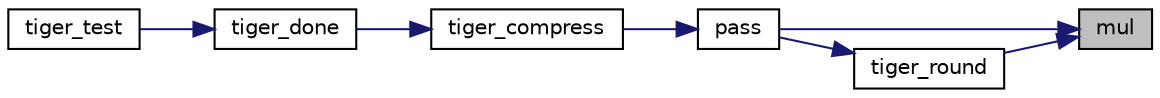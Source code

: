 digraph "mul"
{
 // LATEX_PDF_SIZE
  edge [fontname="Helvetica",fontsize="10",labelfontname="Helvetica",labelfontsize="10"];
  node [fontname="Helvetica",fontsize="10",shape=record];
  rankdir="RL";
  Node102 [label="mul",height=0.2,width=0.4,color="black", fillcolor="grey75", style="filled", fontcolor="black",tooltip=" "];
  Node102 -> Node103 [dir="back",color="midnightblue",fontsize="10",style="solid",fontname="Helvetica"];
  Node103 [label="pass",height=0.2,width=0.4,color="black", fillcolor="white", style="filled",URL="$tiger_8c.html#ab74ad5f4fbf4c27a861ac02a2a674dfb",tooltip=" "];
  Node103 -> Node104 [dir="back",color="midnightblue",fontsize="10",style="solid",fontname="Helvetica"];
  Node104 [label="tiger_compress",height=0.2,width=0.4,color="black", fillcolor="white", style="filled",URL="$tiger_8c.html#a72d428871e09b73599cbb6a5df320cbf",tooltip=" "];
  Node104 -> Node105 [dir="back",color="midnightblue",fontsize="10",style="solid",fontname="Helvetica"];
  Node105 [label="tiger_done",height=0.2,width=0.4,color="black", fillcolor="white", style="filled",URL="$tiger_8c.html#a7d4feae8785f35a28c0bfb1487fca55c",tooltip="Terminate the hash to get the digest."];
  Node105 -> Node106 [dir="back",color="midnightblue",fontsize="10",style="solid",fontname="Helvetica"];
  Node106 [label="tiger_test",height=0.2,width=0.4,color="black", fillcolor="white", style="filled",URL="$tiger_8c.html#a0c726827797846b3a94b64983f1b3dad",tooltip="Self-test the hash."];
  Node102 -> Node107 [dir="back",color="midnightblue",fontsize="10",style="solid",fontname="Helvetica"];
  Node107 [label="tiger_round",height=0.2,width=0.4,color="black", fillcolor="white", style="filled",URL="$tiger_8c.html#a98146289b638fc60971c44d303e65eb0",tooltip=" "];
  Node107 -> Node103 [dir="back",color="midnightblue",fontsize="10",style="solid",fontname="Helvetica"];
}
